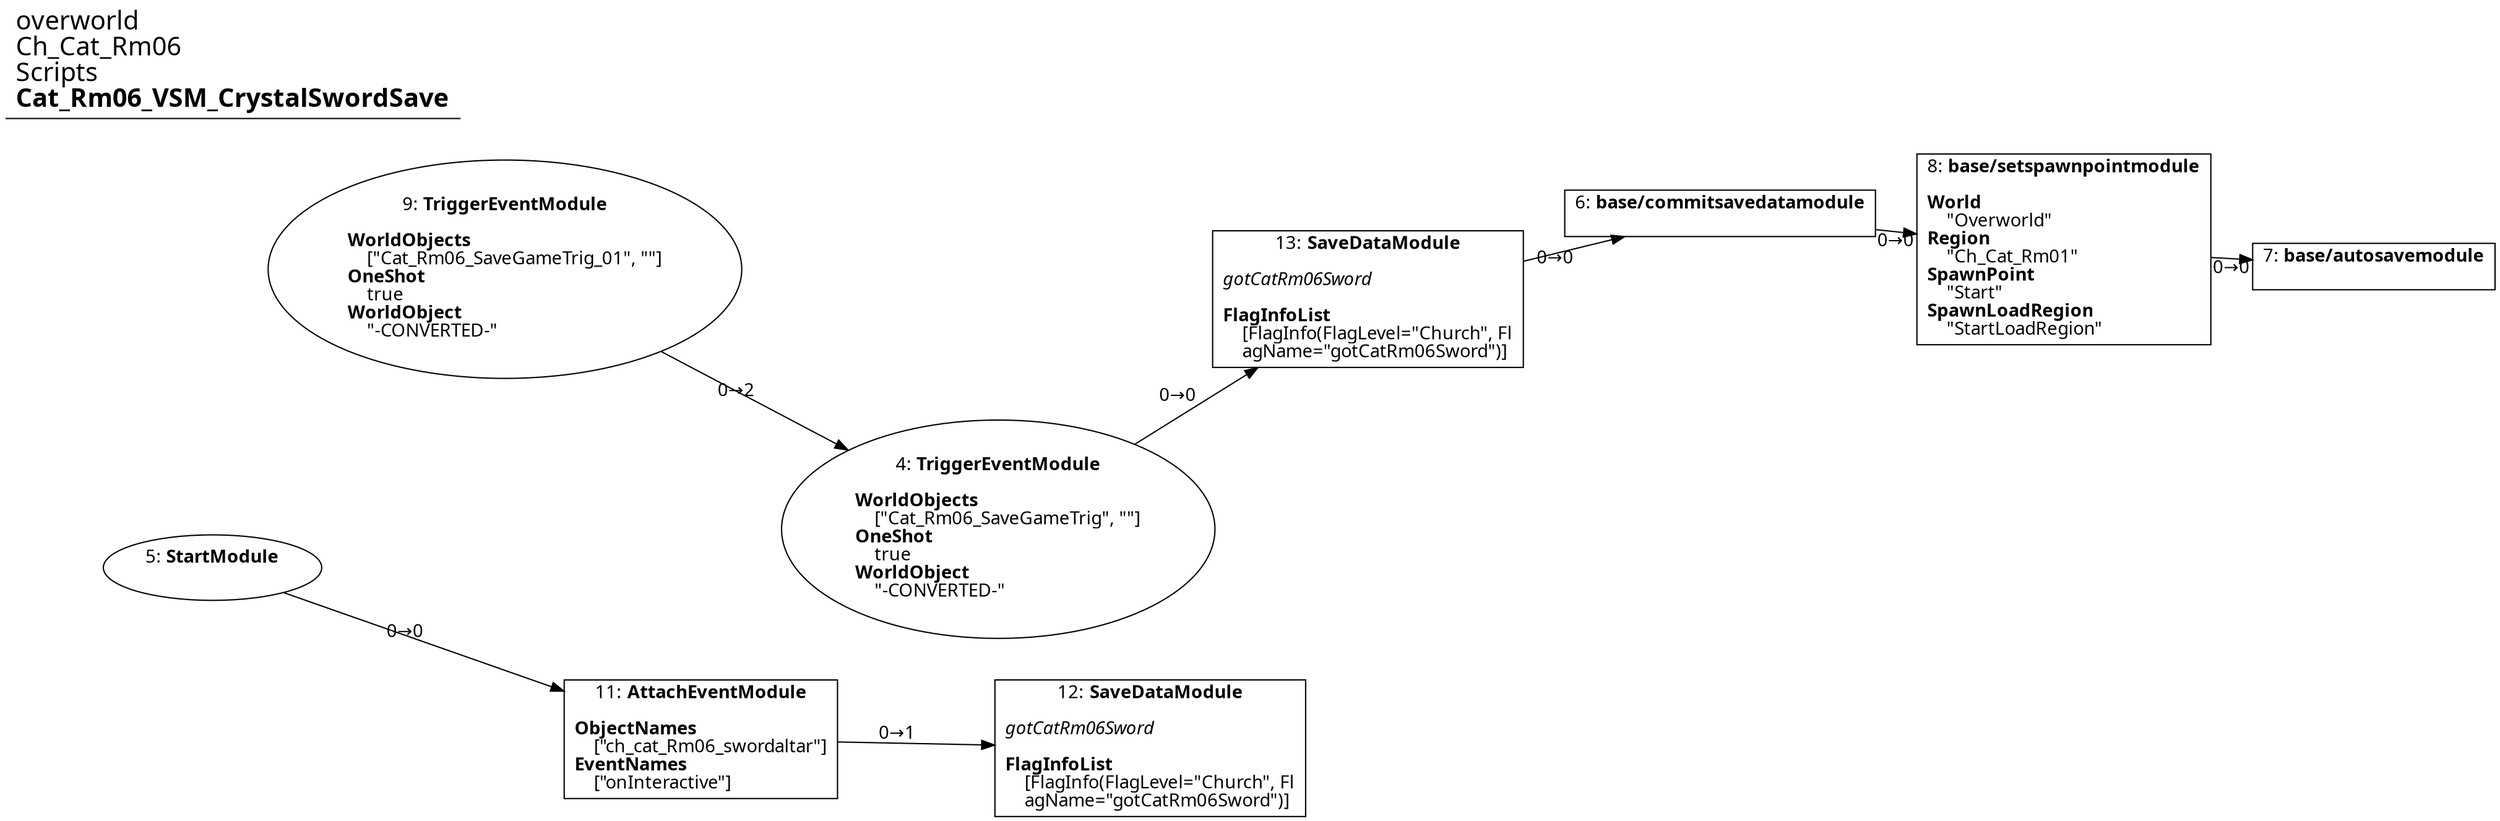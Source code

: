 digraph {
    layout = fdp;
    overlap = prism;
    sep = "+16";
    splines = spline;

    node [ shape = box ];

    graph [ fontname = "Segoe UI" ];
    node [ fontname = "Segoe UI" ];
    edge [ fontname = "Segoe UI" ];

    4 [ label = <4: <b>TriggerEventModule</b><br/><br/><b>WorldObjects</b><br align="left"/>    [&quot;Cat_Rm06_SaveGameTrig&quot;, &quot;&quot;]<br align="left"/><b>OneShot</b><br align="left"/>    true<br align="left"/><b>WorldObject</b><br align="left"/>    &quot;-CONVERTED-&quot;<br align="left"/>> ];
    4 [ shape = oval ]
    4 [ pos = "0.65500003,-0.71800005!" ];
    4 -> 13 [ label = "0→0" ];

    5 [ label = <5: <b>StartModule</b><br/><br/>> ];
    5 [ shape = oval ]
    5 [ pos = "0.43100002,-1.006!" ];
    5 -> 11 [ label = "0→0" ];

    6 [ label = <6: <b>base/commitsavedatamodule</b><br/><br/>> ];
    6 [ pos = "1.1,-0.71800005!" ];
    6 -> 8 [ label = "0→0" ];

    7 [ label = <7: <b>base/autosavemodule</b><br/><br/>> ];
    7 [ pos = "1.508,-0.71800005!" ];

    8 [ label = <8: <b>base/setspawnpointmodule</b><br/><br/><b>World</b><br align="left"/>    &quot;Overworld&quot;<br align="left"/><b>Region</b><br align="left"/>    &quot;Ch_Cat_Rm01&quot;<br align="left"/><b>SpawnPoint</b><br align="left"/>    &quot;Start&quot;<br align="left"/><b>SpawnLoadRegion</b><br align="left"/>    &quot;StartLoadRegion&quot;<br align="left"/>> ];
    8 [ pos = "1.315,-0.71800005!" ];
    8 -> 7 [ label = "0→0" ];

    9 [ label = <9: <b>TriggerEventModule</b><br/><br/><b>WorldObjects</b><br align="left"/>    [&quot;Cat_Rm06_SaveGameTrig_01&quot;, &quot;&quot;]<br align="left"/><b>OneShot</b><br align="left"/>    true<br align="left"/><b>WorldObject</b><br align="left"/>    &quot;-CONVERTED-&quot;<br align="left"/>> ];
    9 [ shape = oval ]
    9 [ pos = "0.3,-0.59800005!" ];
    9 -> 4 [ label = "0→2" ];

    11 [ label = <11: <b>AttachEventModule</b><br/><br/><b>ObjectNames</b><br align="left"/>    [&quot;ch_cat_Rm06_swordaltar&quot;]<br align="left"/><b>EventNames</b><br align="left"/>    [&quot;onInteractive&quot;]<br align="left"/>> ];
    11 [ pos = "0.624,-1.006!" ];
    11 -> 12 [ label = "0→1" ];

    12 [ label = <12: <b>SaveDataModule</b><br/><br/><i>gotCatRm06Sword<br align="left"/></i><br align="left"/><b>FlagInfoList</b><br align="left"/>    [FlagInfo(FlagLevel=&quot;Church&quot;, Fl<br align="left"/>    agName=&quot;gotCatRm06Sword&quot;)]<br align="left"/>> ];
    12 [ pos = "0.84200007,-0.98300004!" ];

    13 [ label = <13: <b>SaveDataModule</b><br/><br/><i>gotCatRm06Sword<br align="left"/></i><br align="left"/><b>FlagInfoList</b><br align="left"/>    [FlagInfo(FlagLevel=&quot;Church&quot;, Fl<br align="left"/>    agName=&quot;gotCatRm06Sword&quot;)]<br align="left"/>> ];
    13 [ pos = "0.89900005,-0.71800005!" ];
    13 -> 6 [ label = "0→0" ];

    title [ pos = "0.29900002,-0.597!" ];
    title [ shape = underline ];
    title [ label = <<font point-size="20">overworld<br align="left"/>Ch_Cat_Rm06<br align="left"/>Scripts<br align="left"/><b>Cat_Rm06_VSM_CrystalSwordSave</b><br align="left"/></font>> ];
}
